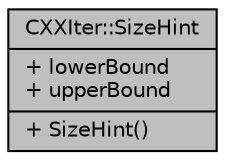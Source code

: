 digraph "CXXIter::SizeHint"
{
 // INTERACTIVE_SVG=YES
 // LATEX_PDF_SIZE
  bgcolor="transparent";
  edge [fontname="Helvetica",fontsize="10",labelfontname="Helvetica",labelfontsize="10"];
  node [fontname="Helvetica",fontsize="10",shape=record];
  Node1 [label="{CXXIter::SizeHint\n|+ lowerBound\l+ upperBound\l|+ SizeHint()\l}",height=0.2,width=0.4,color="black", fillcolor="grey75", style="filled", fontcolor="black",tooltip=" "];
}

